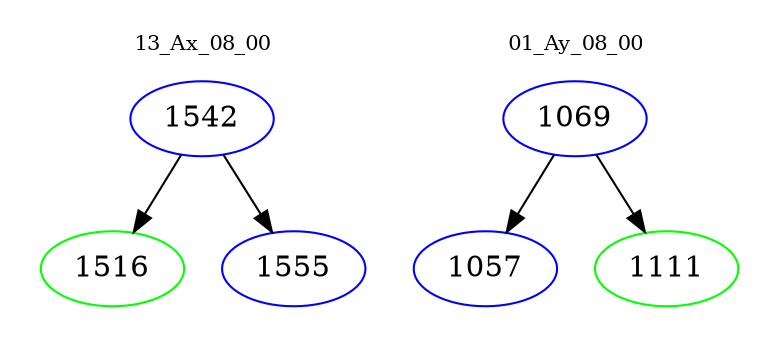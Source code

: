 digraph{
subgraph cluster_0 {
color = white
label = "13_Ax_08_00";
fontsize=10;
T0_1542 [label="1542", color="blue"]
T0_1542 -> T0_1516 [color="black"]
T0_1516 [label="1516", color="green"]
T0_1542 -> T0_1555 [color="black"]
T0_1555 [label="1555", color="blue"]
}
subgraph cluster_1 {
color = white
label = "01_Ay_08_00";
fontsize=10;
T1_1069 [label="1069", color="blue"]
T1_1069 -> T1_1057 [color="black"]
T1_1057 [label="1057", color="blue"]
T1_1069 -> T1_1111 [color="black"]
T1_1111 [label="1111", color="green"]
}
}
